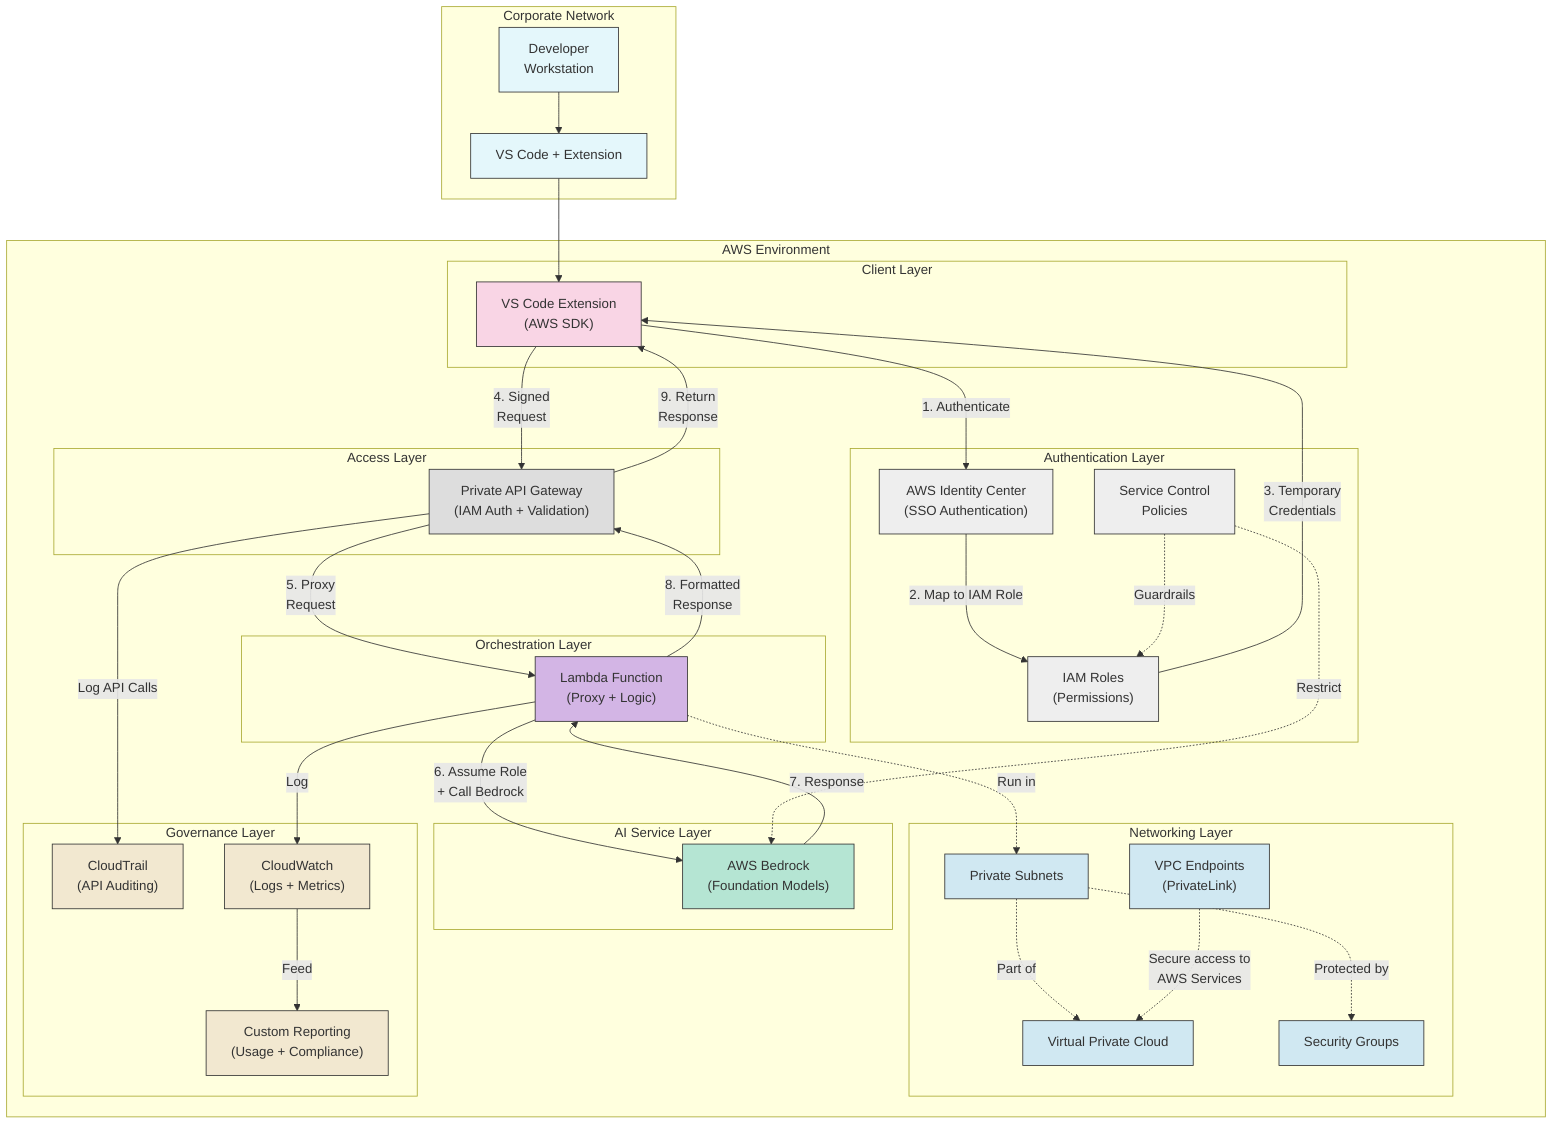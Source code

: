 flowchart TD
    subgraph "Corporate Network"
        Developer["Developer
Workstation"]
        VSCode["VS Code + Extension"]
    end
    
    subgraph "AWS Environment"
        subgraph "Client Layer"
            VSCodeExt["VS Code Extension
(AWS SDK)"]
        end
        
        subgraph "Authentication Layer"
            IdCenter["AWS Identity Center
(SSO Authentication)"]
            IAMRoles["IAM Roles
(Permissions)"]
            SCPs["Service Control
Policies"]
        end
        
        subgraph "Access Layer"
            APIGateway["Private API Gateway
(IAM Auth + Validation)"]
        end
        
        subgraph "Orchestration Layer"
            Lambda["Lambda Function
(Proxy + Logic)"]
        end
        
        subgraph "AI Service Layer"
            Bedrock["AWS Bedrock
(Foundation Models)"]
        end
        
        subgraph "Networking Layer"
            VPC["Virtual Private Cloud"]
            PrivateSubnets["Private Subnets"]
            SecurityGroups["Security Groups"]
            VPCEndpoints["VPC Endpoints
(PrivateLink)"]
        end
        
        subgraph "Governance Layer"
            CloudTrail["CloudTrail
(API Auditing)"]
            CloudWatch["CloudWatch
(Logs + Metrics)"]
            Reporting["Custom Reporting
(Usage + Compliance)"]
        end
    end
    
    Developer --> VSCode
    VSCode --> VSCodeExt
    
    VSCodeExt -->|"1. Authenticate"| IdCenter
    IdCenter -->|"2. Map to IAM Role"| IAMRoles
    IAMRoles -->|"3. Temporary
Credentials"| VSCodeExt
    
    VSCodeExt -->|"4. Signed
Request"| APIGateway
    APIGateway -->|"5. Proxy
Request"| Lambda
    
    Lambda -->|"6. Assume Role
+ Call Bedrock"| Bedrock
    Bedrock -->|"7. Response"| Lambda
    Lambda -->|"8. Formatted
Response"| APIGateway
    APIGateway -->|"9. Return
Response"| VSCodeExt
    
    Lambda -.->|"Run in"| PrivateSubnets
    PrivateSubnets -.->|"Part of"| VPC
    PrivateSubnets -.->|"Protected by"| SecurityGroups
    VPCEndpoints -.->|"Secure access to
AWS Services"| VPC
    
    Lambda -->|"Log"| CloudWatch
    APIGateway -->|"Log API Calls"| CloudTrail
    CloudWatch -->|"Feed"| Reporting
    
    SCPs -.->|"Guardrails"| IAMRoles
    SCPs -.->|"Restrict"| Bedrock
    
    classDef corpNet fill:#e4f7fb,stroke:#333,stroke-width:1px;
    classDef clientLayer fill:#f9d5e5,stroke:#333,stroke-width:1px;
    classDef authLayer fill:#eeeeee,stroke:#333,stroke-width:1px;
    classDef accessLayer fill:#dddddd,stroke:#333,stroke-width:1px;
    classDef orchestrationLayer fill:#d3b5e5,stroke:#333,stroke-width:1px;
    classDef aiLayer fill:#b5e5d3,stroke:#333,stroke-width:1px;
    classDef networkLayer fill:#d0e8f2,stroke:#333,stroke-width:1px;
    classDef govLayer fill:#f2e8d0,stroke:#333,stroke-width:1px;
    
    class Developer,VSCode corpNet;
    class VSCodeExt clientLayer;
    class IdCenter,IAMRoles,SCPs authLayer;
    class APIGateway accessLayer;
    class Lambda orchestrationLayer;
    class Bedrock aiLayer;
    class VPC,PrivateSubnets,SecurityGroups,VPCEndpoints networkLayer;
    class CloudTrail,CloudWatch,Reporting govLayer;